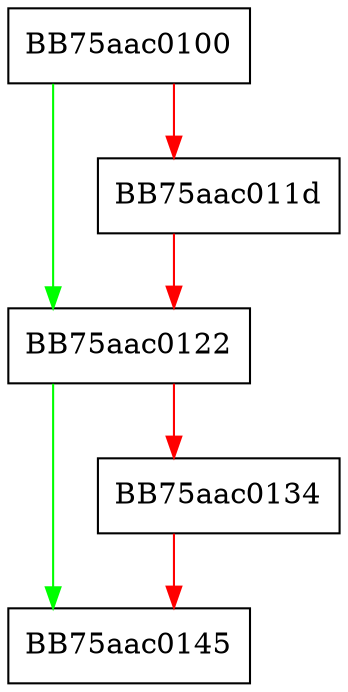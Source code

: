 digraph GetBit {
  node [shape="box"];
  graph [splines=ortho];
  BB75aac0100 -> BB75aac0122 [color="green"];
  BB75aac0100 -> BB75aac011d [color="red"];
  BB75aac011d -> BB75aac0122 [color="red"];
  BB75aac0122 -> BB75aac0145 [color="green"];
  BB75aac0122 -> BB75aac0134 [color="red"];
  BB75aac0134 -> BB75aac0145 [color="red"];
}